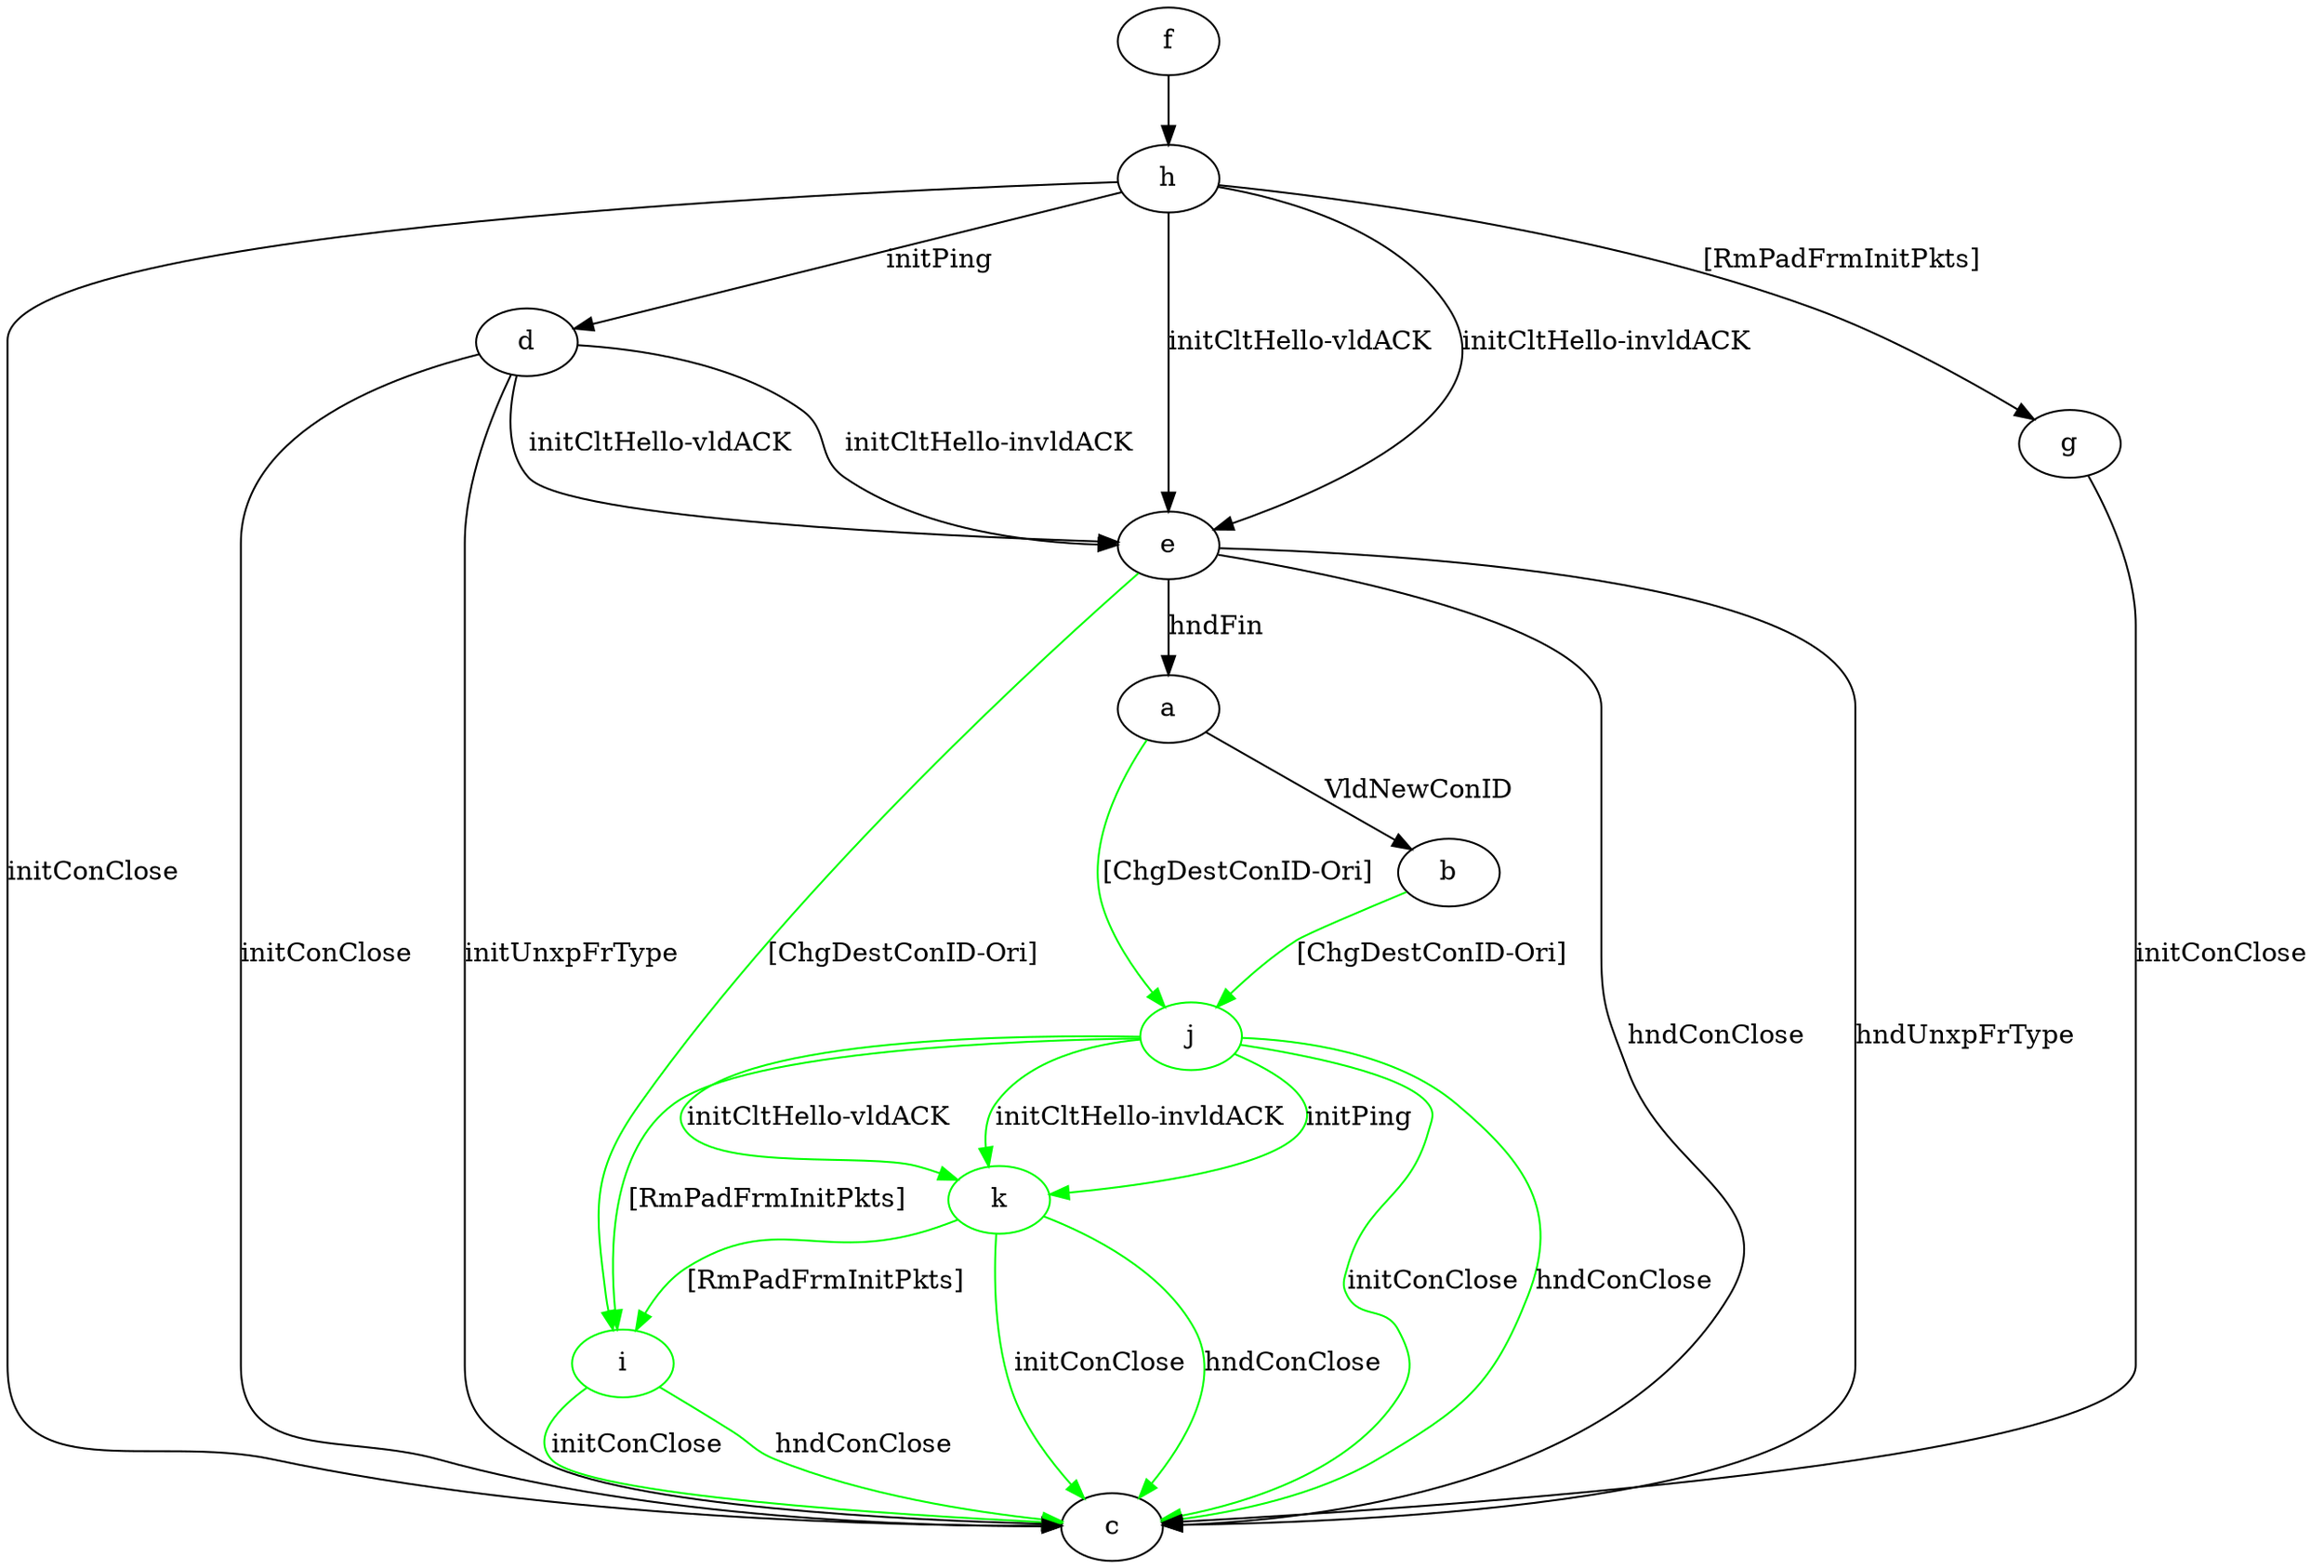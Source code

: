 digraph "" {
	a -> b	[key=0,
		label="VldNewConID "];
	j	[color=green];
	a -> j	[key=0,
		color=green,
		label="[ChgDestConID-Ori] "];
	b -> j	[key=0,
		color=green,
		label="[ChgDestConID-Ori] "];
	d -> c	[key=0,
		label="initConClose "];
	d -> c	[key=1,
		label="initUnxpFrType "];
	d -> e	[key=0,
		label="initCltHello-vldACK "];
	d -> e	[key=1,
		label="initCltHello-invldACK "];
	e -> a	[key=0,
		label="hndFin "];
	e -> c	[key=0,
		label="hndConClose "];
	e -> c	[key=1,
		label="hndUnxpFrType "];
	i	[color=green];
	e -> i	[key=0,
		color=green,
		label="[ChgDestConID-Ori] "];
	f -> h	[key=0];
	g -> c	[key=0,
		label="initConClose "];
	h -> c	[key=0,
		label="initConClose "];
	h -> d	[key=0,
		label="initPing "];
	h -> e	[key=0,
		label="initCltHello-vldACK "];
	h -> e	[key=1,
		label="initCltHello-invldACK "];
	h -> g	[key=0,
		label="[RmPadFrmInitPkts] "];
	i -> c	[key=0,
		color=green,
		label="initConClose "];
	i -> c	[key=1,
		color=green,
		label="hndConClose "];
	j -> c	[key=0,
		color=green,
		label="initConClose "];
	j -> c	[key=1,
		color=green,
		label="hndConClose "];
	j -> i	[key=0,
		color=green,
		label="[RmPadFrmInitPkts] "];
	k	[color=green];
	j -> k	[key=0,
		color=green,
		label="initPing "];
	j -> k	[key=1,
		color=green,
		label="initCltHello-vldACK "];
	j -> k	[key=2,
		color=green,
		label="initCltHello-invldACK "];
	k -> c	[key=0,
		color=green,
		label="initConClose "];
	k -> c	[key=1,
		color=green,
		label="hndConClose "];
	k -> i	[key=0,
		color=green,
		label="[RmPadFrmInitPkts] "];
}
